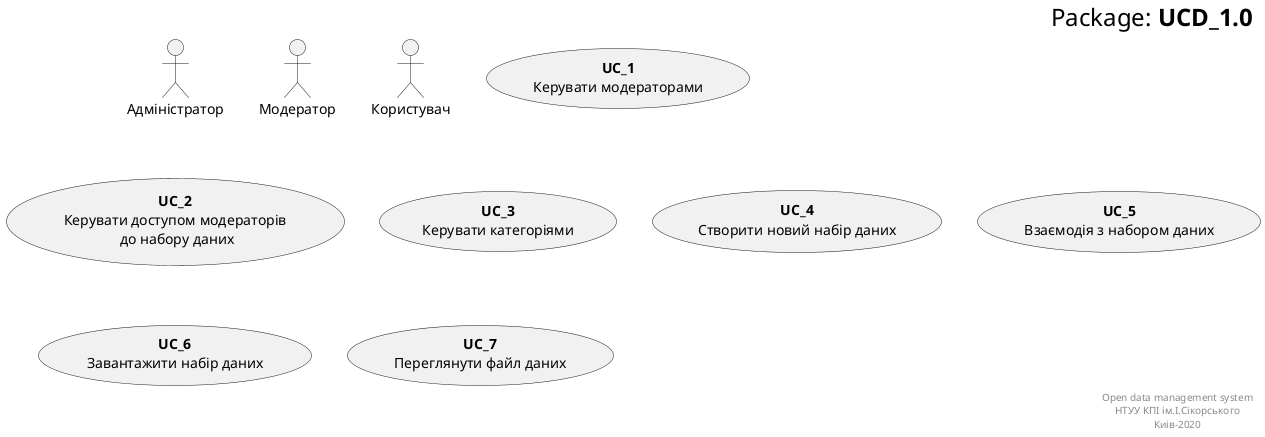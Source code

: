 @startuml
right header
        <font size=24 color=black>Package: <b>UCD_1.0
    end header

actor :Адміністратор: as Admin
actor :Модератор: as Moder
actor :Користувач: as User

usecase "<b>UC_1</b>\nКерувати модераторами" as UC_1
usecase "<b>UC_2</b>\nКерувати доступом модераторів\n до набору даних" as UC_2

usecase "<b>UC_3</b>\nКерувати категоріями" as UC_3
usecase "<b>UC_4</b>\nСтворити новий набір даних" as UC_4

usecase "<b>UC_5</b>\nВзаємодія з набором даних" as UC_5
usecase "<b>UC_6</b>\nЗавантажити набір даних" as UC_6
usecase "<b>UC_7</b>\nПереглянути файл даних" as UC_7



    right footer
        Open data management system
        НТУУ КПІ ім.І.Сікорського
        Киів-2020
    end footer
@enduml
